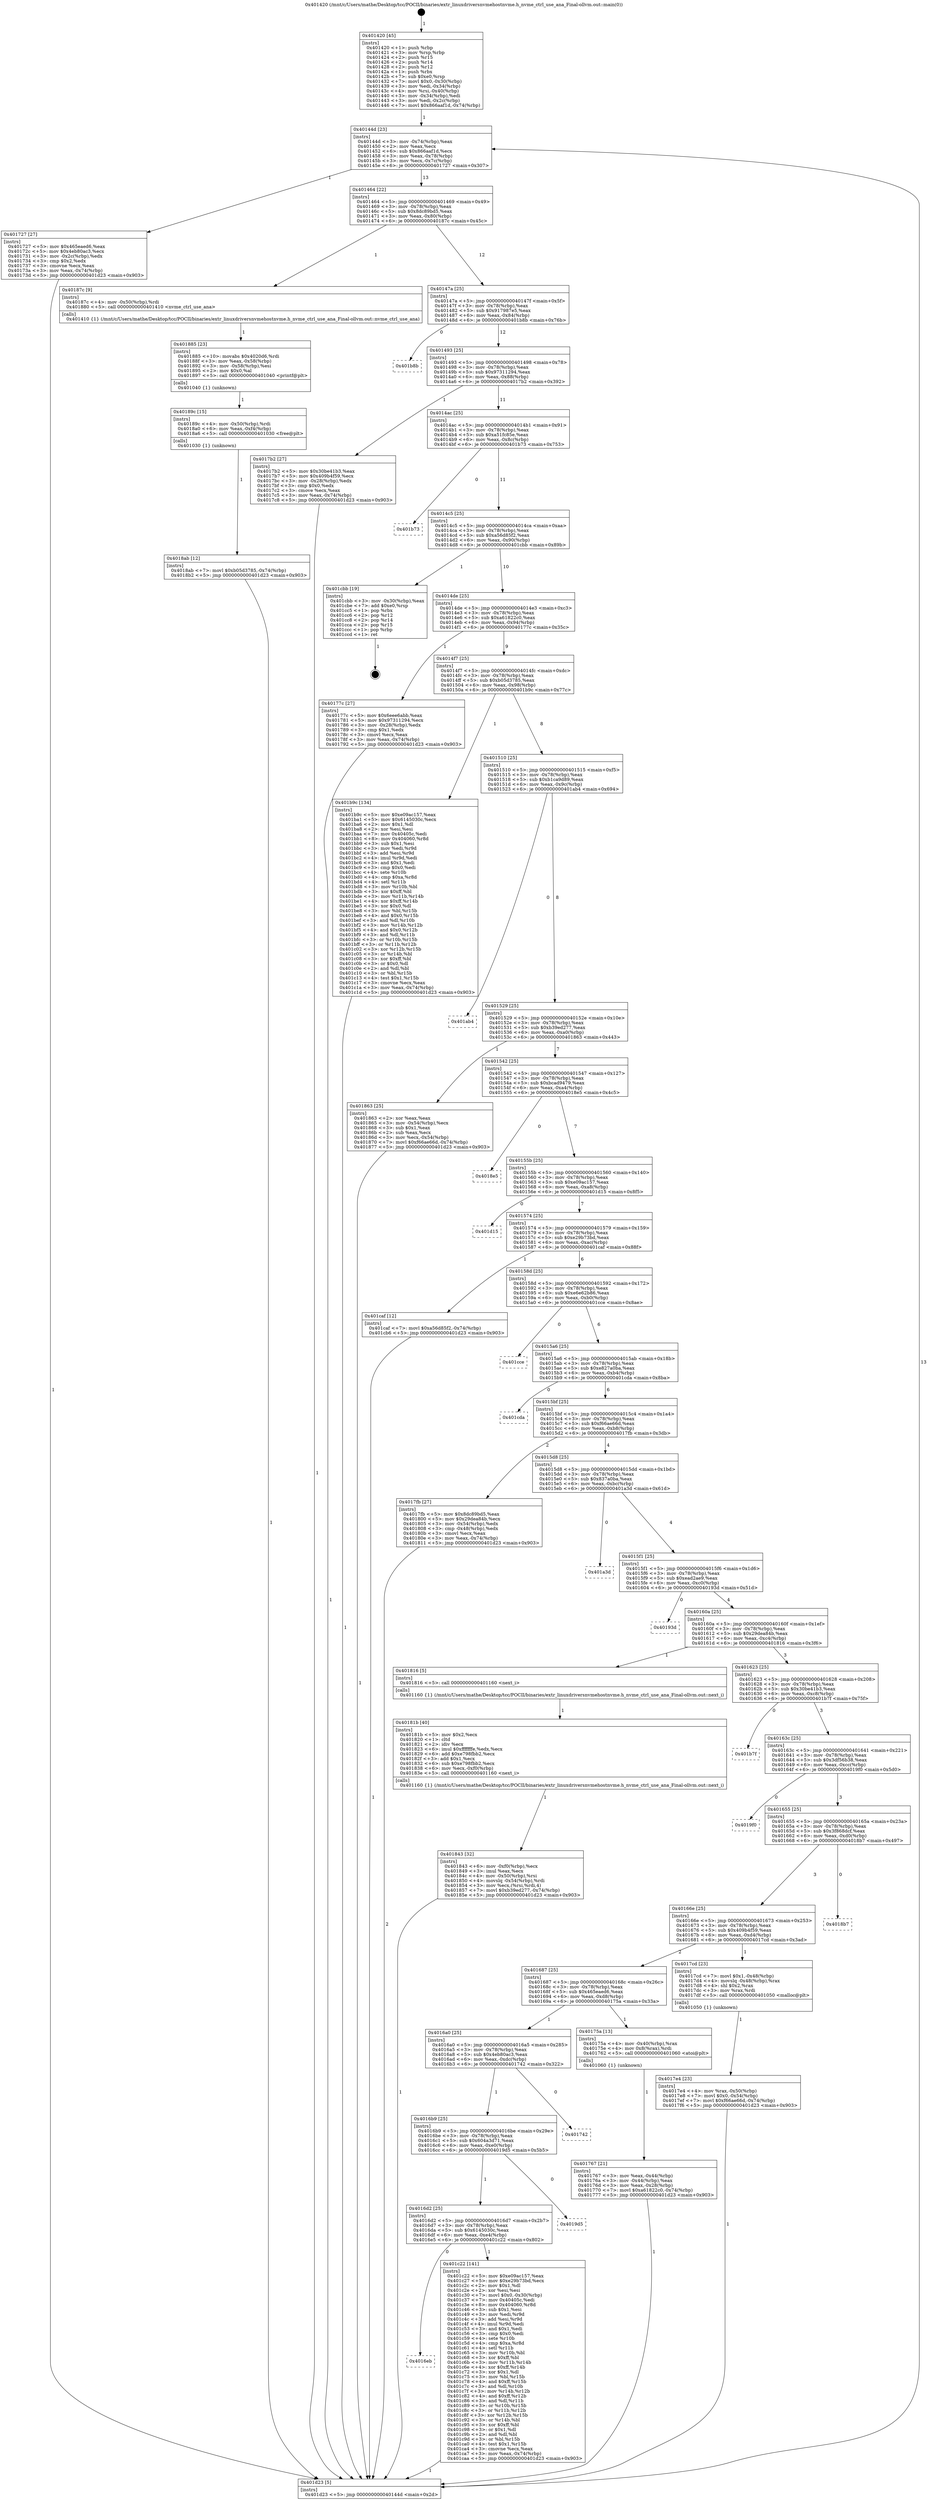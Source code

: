 digraph "0x401420" {
  label = "0x401420 (/mnt/c/Users/mathe/Desktop/tcc/POCII/binaries/extr_linuxdriversnvmehostnvme.h_nvme_ctrl_use_ana_Final-ollvm.out::main(0))"
  labelloc = "t"
  node[shape=record]

  Entry [label="",width=0.3,height=0.3,shape=circle,fillcolor=black,style=filled]
  "0x40144d" [label="{
     0x40144d [23]\l
     | [instrs]\l
     &nbsp;&nbsp;0x40144d \<+3\>: mov -0x74(%rbp),%eax\l
     &nbsp;&nbsp;0x401450 \<+2\>: mov %eax,%ecx\l
     &nbsp;&nbsp;0x401452 \<+6\>: sub $0x866aaf1d,%ecx\l
     &nbsp;&nbsp;0x401458 \<+3\>: mov %eax,-0x78(%rbp)\l
     &nbsp;&nbsp;0x40145b \<+3\>: mov %ecx,-0x7c(%rbp)\l
     &nbsp;&nbsp;0x40145e \<+6\>: je 0000000000401727 \<main+0x307\>\l
  }"]
  "0x401727" [label="{
     0x401727 [27]\l
     | [instrs]\l
     &nbsp;&nbsp;0x401727 \<+5\>: mov $0x465eaed6,%eax\l
     &nbsp;&nbsp;0x40172c \<+5\>: mov $0x4eb80ac3,%ecx\l
     &nbsp;&nbsp;0x401731 \<+3\>: mov -0x2c(%rbp),%edx\l
     &nbsp;&nbsp;0x401734 \<+3\>: cmp $0x2,%edx\l
     &nbsp;&nbsp;0x401737 \<+3\>: cmovne %ecx,%eax\l
     &nbsp;&nbsp;0x40173a \<+3\>: mov %eax,-0x74(%rbp)\l
     &nbsp;&nbsp;0x40173d \<+5\>: jmp 0000000000401d23 \<main+0x903\>\l
  }"]
  "0x401464" [label="{
     0x401464 [22]\l
     | [instrs]\l
     &nbsp;&nbsp;0x401464 \<+5\>: jmp 0000000000401469 \<main+0x49\>\l
     &nbsp;&nbsp;0x401469 \<+3\>: mov -0x78(%rbp),%eax\l
     &nbsp;&nbsp;0x40146c \<+5\>: sub $0x8dc89bd5,%eax\l
     &nbsp;&nbsp;0x401471 \<+3\>: mov %eax,-0x80(%rbp)\l
     &nbsp;&nbsp;0x401474 \<+6\>: je 000000000040187c \<main+0x45c\>\l
  }"]
  "0x401d23" [label="{
     0x401d23 [5]\l
     | [instrs]\l
     &nbsp;&nbsp;0x401d23 \<+5\>: jmp 000000000040144d \<main+0x2d\>\l
  }"]
  "0x401420" [label="{
     0x401420 [45]\l
     | [instrs]\l
     &nbsp;&nbsp;0x401420 \<+1\>: push %rbp\l
     &nbsp;&nbsp;0x401421 \<+3\>: mov %rsp,%rbp\l
     &nbsp;&nbsp;0x401424 \<+2\>: push %r15\l
     &nbsp;&nbsp;0x401426 \<+2\>: push %r14\l
     &nbsp;&nbsp;0x401428 \<+2\>: push %r12\l
     &nbsp;&nbsp;0x40142a \<+1\>: push %rbx\l
     &nbsp;&nbsp;0x40142b \<+7\>: sub $0xe0,%rsp\l
     &nbsp;&nbsp;0x401432 \<+7\>: movl $0x0,-0x30(%rbp)\l
     &nbsp;&nbsp;0x401439 \<+3\>: mov %edi,-0x34(%rbp)\l
     &nbsp;&nbsp;0x40143c \<+4\>: mov %rsi,-0x40(%rbp)\l
     &nbsp;&nbsp;0x401440 \<+3\>: mov -0x34(%rbp),%edi\l
     &nbsp;&nbsp;0x401443 \<+3\>: mov %edi,-0x2c(%rbp)\l
     &nbsp;&nbsp;0x401446 \<+7\>: movl $0x866aaf1d,-0x74(%rbp)\l
  }"]
  Exit [label="",width=0.3,height=0.3,shape=circle,fillcolor=black,style=filled,peripheries=2]
  "0x40187c" [label="{
     0x40187c [9]\l
     | [instrs]\l
     &nbsp;&nbsp;0x40187c \<+4\>: mov -0x50(%rbp),%rdi\l
     &nbsp;&nbsp;0x401880 \<+5\>: call 0000000000401410 \<nvme_ctrl_use_ana\>\l
     | [calls]\l
     &nbsp;&nbsp;0x401410 \{1\} (/mnt/c/Users/mathe/Desktop/tcc/POCII/binaries/extr_linuxdriversnvmehostnvme.h_nvme_ctrl_use_ana_Final-ollvm.out::nvme_ctrl_use_ana)\l
  }"]
  "0x40147a" [label="{
     0x40147a [25]\l
     | [instrs]\l
     &nbsp;&nbsp;0x40147a \<+5\>: jmp 000000000040147f \<main+0x5f\>\l
     &nbsp;&nbsp;0x40147f \<+3\>: mov -0x78(%rbp),%eax\l
     &nbsp;&nbsp;0x401482 \<+5\>: sub $0x917987e5,%eax\l
     &nbsp;&nbsp;0x401487 \<+6\>: mov %eax,-0x84(%rbp)\l
     &nbsp;&nbsp;0x40148d \<+6\>: je 0000000000401b8b \<main+0x76b\>\l
  }"]
  "0x4016eb" [label="{
     0x4016eb\l
  }", style=dashed]
  "0x401b8b" [label="{
     0x401b8b\l
  }", style=dashed]
  "0x401493" [label="{
     0x401493 [25]\l
     | [instrs]\l
     &nbsp;&nbsp;0x401493 \<+5\>: jmp 0000000000401498 \<main+0x78\>\l
     &nbsp;&nbsp;0x401498 \<+3\>: mov -0x78(%rbp),%eax\l
     &nbsp;&nbsp;0x40149b \<+5\>: sub $0x97311294,%eax\l
     &nbsp;&nbsp;0x4014a0 \<+6\>: mov %eax,-0x88(%rbp)\l
     &nbsp;&nbsp;0x4014a6 \<+6\>: je 00000000004017b2 \<main+0x392\>\l
  }"]
  "0x401c22" [label="{
     0x401c22 [141]\l
     | [instrs]\l
     &nbsp;&nbsp;0x401c22 \<+5\>: mov $0xe09ac157,%eax\l
     &nbsp;&nbsp;0x401c27 \<+5\>: mov $0xe29b73bd,%ecx\l
     &nbsp;&nbsp;0x401c2c \<+2\>: mov $0x1,%dl\l
     &nbsp;&nbsp;0x401c2e \<+2\>: xor %esi,%esi\l
     &nbsp;&nbsp;0x401c30 \<+7\>: movl $0x0,-0x30(%rbp)\l
     &nbsp;&nbsp;0x401c37 \<+7\>: mov 0x40405c,%edi\l
     &nbsp;&nbsp;0x401c3e \<+8\>: mov 0x404060,%r8d\l
     &nbsp;&nbsp;0x401c46 \<+3\>: sub $0x1,%esi\l
     &nbsp;&nbsp;0x401c49 \<+3\>: mov %edi,%r9d\l
     &nbsp;&nbsp;0x401c4c \<+3\>: add %esi,%r9d\l
     &nbsp;&nbsp;0x401c4f \<+4\>: imul %r9d,%edi\l
     &nbsp;&nbsp;0x401c53 \<+3\>: and $0x1,%edi\l
     &nbsp;&nbsp;0x401c56 \<+3\>: cmp $0x0,%edi\l
     &nbsp;&nbsp;0x401c59 \<+4\>: sete %r10b\l
     &nbsp;&nbsp;0x401c5d \<+4\>: cmp $0xa,%r8d\l
     &nbsp;&nbsp;0x401c61 \<+4\>: setl %r11b\l
     &nbsp;&nbsp;0x401c65 \<+3\>: mov %r10b,%bl\l
     &nbsp;&nbsp;0x401c68 \<+3\>: xor $0xff,%bl\l
     &nbsp;&nbsp;0x401c6b \<+3\>: mov %r11b,%r14b\l
     &nbsp;&nbsp;0x401c6e \<+4\>: xor $0xff,%r14b\l
     &nbsp;&nbsp;0x401c72 \<+3\>: xor $0x1,%dl\l
     &nbsp;&nbsp;0x401c75 \<+3\>: mov %bl,%r15b\l
     &nbsp;&nbsp;0x401c78 \<+4\>: and $0xff,%r15b\l
     &nbsp;&nbsp;0x401c7c \<+3\>: and %dl,%r10b\l
     &nbsp;&nbsp;0x401c7f \<+3\>: mov %r14b,%r12b\l
     &nbsp;&nbsp;0x401c82 \<+4\>: and $0xff,%r12b\l
     &nbsp;&nbsp;0x401c86 \<+3\>: and %dl,%r11b\l
     &nbsp;&nbsp;0x401c89 \<+3\>: or %r10b,%r15b\l
     &nbsp;&nbsp;0x401c8c \<+3\>: or %r11b,%r12b\l
     &nbsp;&nbsp;0x401c8f \<+3\>: xor %r12b,%r15b\l
     &nbsp;&nbsp;0x401c92 \<+3\>: or %r14b,%bl\l
     &nbsp;&nbsp;0x401c95 \<+3\>: xor $0xff,%bl\l
     &nbsp;&nbsp;0x401c98 \<+3\>: or $0x1,%dl\l
     &nbsp;&nbsp;0x401c9b \<+2\>: and %dl,%bl\l
     &nbsp;&nbsp;0x401c9d \<+3\>: or %bl,%r15b\l
     &nbsp;&nbsp;0x401ca0 \<+4\>: test $0x1,%r15b\l
     &nbsp;&nbsp;0x401ca4 \<+3\>: cmovne %ecx,%eax\l
     &nbsp;&nbsp;0x401ca7 \<+3\>: mov %eax,-0x74(%rbp)\l
     &nbsp;&nbsp;0x401caa \<+5\>: jmp 0000000000401d23 \<main+0x903\>\l
  }"]
  "0x4017b2" [label="{
     0x4017b2 [27]\l
     | [instrs]\l
     &nbsp;&nbsp;0x4017b2 \<+5\>: mov $0x30be41b3,%eax\l
     &nbsp;&nbsp;0x4017b7 \<+5\>: mov $0x409b4f59,%ecx\l
     &nbsp;&nbsp;0x4017bc \<+3\>: mov -0x28(%rbp),%edx\l
     &nbsp;&nbsp;0x4017bf \<+3\>: cmp $0x0,%edx\l
     &nbsp;&nbsp;0x4017c2 \<+3\>: cmove %ecx,%eax\l
     &nbsp;&nbsp;0x4017c5 \<+3\>: mov %eax,-0x74(%rbp)\l
     &nbsp;&nbsp;0x4017c8 \<+5\>: jmp 0000000000401d23 \<main+0x903\>\l
  }"]
  "0x4014ac" [label="{
     0x4014ac [25]\l
     | [instrs]\l
     &nbsp;&nbsp;0x4014ac \<+5\>: jmp 00000000004014b1 \<main+0x91\>\l
     &nbsp;&nbsp;0x4014b1 \<+3\>: mov -0x78(%rbp),%eax\l
     &nbsp;&nbsp;0x4014b4 \<+5\>: sub $0xa51fc85e,%eax\l
     &nbsp;&nbsp;0x4014b9 \<+6\>: mov %eax,-0x8c(%rbp)\l
     &nbsp;&nbsp;0x4014bf \<+6\>: je 0000000000401b73 \<main+0x753\>\l
  }"]
  "0x4016d2" [label="{
     0x4016d2 [25]\l
     | [instrs]\l
     &nbsp;&nbsp;0x4016d2 \<+5\>: jmp 00000000004016d7 \<main+0x2b7\>\l
     &nbsp;&nbsp;0x4016d7 \<+3\>: mov -0x78(%rbp),%eax\l
     &nbsp;&nbsp;0x4016da \<+5\>: sub $0x6145030c,%eax\l
     &nbsp;&nbsp;0x4016df \<+6\>: mov %eax,-0xe4(%rbp)\l
     &nbsp;&nbsp;0x4016e5 \<+6\>: je 0000000000401c22 \<main+0x802\>\l
  }"]
  "0x401b73" [label="{
     0x401b73\l
  }", style=dashed]
  "0x4014c5" [label="{
     0x4014c5 [25]\l
     | [instrs]\l
     &nbsp;&nbsp;0x4014c5 \<+5\>: jmp 00000000004014ca \<main+0xaa\>\l
     &nbsp;&nbsp;0x4014ca \<+3\>: mov -0x78(%rbp),%eax\l
     &nbsp;&nbsp;0x4014cd \<+5\>: sub $0xa56d85f2,%eax\l
     &nbsp;&nbsp;0x4014d2 \<+6\>: mov %eax,-0x90(%rbp)\l
     &nbsp;&nbsp;0x4014d8 \<+6\>: je 0000000000401cbb \<main+0x89b\>\l
  }"]
  "0x4019d5" [label="{
     0x4019d5\l
  }", style=dashed]
  "0x401cbb" [label="{
     0x401cbb [19]\l
     | [instrs]\l
     &nbsp;&nbsp;0x401cbb \<+3\>: mov -0x30(%rbp),%eax\l
     &nbsp;&nbsp;0x401cbe \<+7\>: add $0xe0,%rsp\l
     &nbsp;&nbsp;0x401cc5 \<+1\>: pop %rbx\l
     &nbsp;&nbsp;0x401cc6 \<+2\>: pop %r12\l
     &nbsp;&nbsp;0x401cc8 \<+2\>: pop %r14\l
     &nbsp;&nbsp;0x401cca \<+2\>: pop %r15\l
     &nbsp;&nbsp;0x401ccc \<+1\>: pop %rbp\l
     &nbsp;&nbsp;0x401ccd \<+1\>: ret\l
  }"]
  "0x4014de" [label="{
     0x4014de [25]\l
     | [instrs]\l
     &nbsp;&nbsp;0x4014de \<+5\>: jmp 00000000004014e3 \<main+0xc3\>\l
     &nbsp;&nbsp;0x4014e3 \<+3\>: mov -0x78(%rbp),%eax\l
     &nbsp;&nbsp;0x4014e6 \<+5\>: sub $0xa61822c0,%eax\l
     &nbsp;&nbsp;0x4014eb \<+6\>: mov %eax,-0x94(%rbp)\l
     &nbsp;&nbsp;0x4014f1 \<+6\>: je 000000000040177c \<main+0x35c\>\l
  }"]
  "0x4016b9" [label="{
     0x4016b9 [25]\l
     | [instrs]\l
     &nbsp;&nbsp;0x4016b9 \<+5\>: jmp 00000000004016be \<main+0x29e\>\l
     &nbsp;&nbsp;0x4016be \<+3\>: mov -0x78(%rbp),%eax\l
     &nbsp;&nbsp;0x4016c1 \<+5\>: sub $0x604a3d71,%eax\l
     &nbsp;&nbsp;0x4016c6 \<+6\>: mov %eax,-0xe0(%rbp)\l
     &nbsp;&nbsp;0x4016cc \<+6\>: je 00000000004019d5 \<main+0x5b5\>\l
  }"]
  "0x40177c" [label="{
     0x40177c [27]\l
     | [instrs]\l
     &nbsp;&nbsp;0x40177c \<+5\>: mov $0x6eee6abb,%eax\l
     &nbsp;&nbsp;0x401781 \<+5\>: mov $0x97311294,%ecx\l
     &nbsp;&nbsp;0x401786 \<+3\>: mov -0x28(%rbp),%edx\l
     &nbsp;&nbsp;0x401789 \<+3\>: cmp $0x1,%edx\l
     &nbsp;&nbsp;0x40178c \<+3\>: cmovl %ecx,%eax\l
     &nbsp;&nbsp;0x40178f \<+3\>: mov %eax,-0x74(%rbp)\l
     &nbsp;&nbsp;0x401792 \<+5\>: jmp 0000000000401d23 \<main+0x903\>\l
  }"]
  "0x4014f7" [label="{
     0x4014f7 [25]\l
     | [instrs]\l
     &nbsp;&nbsp;0x4014f7 \<+5\>: jmp 00000000004014fc \<main+0xdc\>\l
     &nbsp;&nbsp;0x4014fc \<+3\>: mov -0x78(%rbp),%eax\l
     &nbsp;&nbsp;0x4014ff \<+5\>: sub $0xb05d3785,%eax\l
     &nbsp;&nbsp;0x401504 \<+6\>: mov %eax,-0x98(%rbp)\l
     &nbsp;&nbsp;0x40150a \<+6\>: je 0000000000401b9c \<main+0x77c\>\l
  }"]
  "0x401742" [label="{
     0x401742\l
  }", style=dashed]
  "0x401b9c" [label="{
     0x401b9c [134]\l
     | [instrs]\l
     &nbsp;&nbsp;0x401b9c \<+5\>: mov $0xe09ac157,%eax\l
     &nbsp;&nbsp;0x401ba1 \<+5\>: mov $0x6145030c,%ecx\l
     &nbsp;&nbsp;0x401ba6 \<+2\>: mov $0x1,%dl\l
     &nbsp;&nbsp;0x401ba8 \<+2\>: xor %esi,%esi\l
     &nbsp;&nbsp;0x401baa \<+7\>: mov 0x40405c,%edi\l
     &nbsp;&nbsp;0x401bb1 \<+8\>: mov 0x404060,%r8d\l
     &nbsp;&nbsp;0x401bb9 \<+3\>: sub $0x1,%esi\l
     &nbsp;&nbsp;0x401bbc \<+3\>: mov %edi,%r9d\l
     &nbsp;&nbsp;0x401bbf \<+3\>: add %esi,%r9d\l
     &nbsp;&nbsp;0x401bc2 \<+4\>: imul %r9d,%edi\l
     &nbsp;&nbsp;0x401bc6 \<+3\>: and $0x1,%edi\l
     &nbsp;&nbsp;0x401bc9 \<+3\>: cmp $0x0,%edi\l
     &nbsp;&nbsp;0x401bcc \<+4\>: sete %r10b\l
     &nbsp;&nbsp;0x401bd0 \<+4\>: cmp $0xa,%r8d\l
     &nbsp;&nbsp;0x401bd4 \<+4\>: setl %r11b\l
     &nbsp;&nbsp;0x401bd8 \<+3\>: mov %r10b,%bl\l
     &nbsp;&nbsp;0x401bdb \<+3\>: xor $0xff,%bl\l
     &nbsp;&nbsp;0x401bde \<+3\>: mov %r11b,%r14b\l
     &nbsp;&nbsp;0x401be1 \<+4\>: xor $0xff,%r14b\l
     &nbsp;&nbsp;0x401be5 \<+3\>: xor $0x0,%dl\l
     &nbsp;&nbsp;0x401be8 \<+3\>: mov %bl,%r15b\l
     &nbsp;&nbsp;0x401beb \<+4\>: and $0x0,%r15b\l
     &nbsp;&nbsp;0x401bef \<+3\>: and %dl,%r10b\l
     &nbsp;&nbsp;0x401bf2 \<+3\>: mov %r14b,%r12b\l
     &nbsp;&nbsp;0x401bf5 \<+4\>: and $0x0,%r12b\l
     &nbsp;&nbsp;0x401bf9 \<+3\>: and %dl,%r11b\l
     &nbsp;&nbsp;0x401bfc \<+3\>: or %r10b,%r15b\l
     &nbsp;&nbsp;0x401bff \<+3\>: or %r11b,%r12b\l
     &nbsp;&nbsp;0x401c02 \<+3\>: xor %r12b,%r15b\l
     &nbsp;&nbsp;0x401c05 \<+3\>: or %r14b,%bl\l
     &nbsp;&nbsp;0x401c08 \<+3\>: xor $0xff,%bl\l
     &nbsp;&nbsp;0x401c0b \<+3\>: or $0x0,%dl\l
     &nbsp;&nbsp;0x401c0e \<+2\>: and %dl,%bl\l
     &nbsp;&nbsp;0x401c10 \<+3\>: or %bl,%r15b\l
     &nbsp;&nbsp;0x401c13 \<+4\>: test $0x1,%r15b\l
     &nbsp;&nbsp;0x401c17 \<+3\>: cmovne %ecx,%eax\l
     &nbsp;&nbsp;0x401c1a \<+3\>: mov %eax,-0x74(%rbp)\l
     &nbsp;&nbsp;0x401c1d \<+5\>: jmp 0000000000401d23 \<main+0x903\>\l
  }"]
  "0x401510" [label="{
     0x401510 [25]\l
     | [instrs]\l
     &nbsp;&nbsp;0x401510 \<+5\>: jmp 0000000000401515 \<main+0xf5\>\l
     &nbsp;&nbsp;0x401515 \<+3\>: mov -0x78(%rbp),%eax\l
     &nbsp;&nbsp;0x401518 \<+5\>: sub $0xb1ca9d89,%eax\l
     &nbsp;&nbsp;0x40151d \<+6\>: mov %eax,-0x9c(%rbp)\l
     &nbsp;&nbsp;0x401523 \<+6\>: je 0000000000401ab4 \<main+0x694\>\l
  }"]
  "0x4018ab" [label="{
     0x4018ab [12]\l
     | [instrs]\l
     &nbsp;&nbsp;0x4018ab \<+7\>: movl $0xb05d3785,-0x74(%rbp)\l
     &nbsp;&nbsp;0x4018b2 \<+5\>: jmp 0000000000401d23 \<main+0x903\>\l
  }"]
  "0x401ab4" [label="{
     0x401ab4\l
  }", style=dashed]
  "0x401529" [label="{
     0x401529 [25]\l
     | [instrs]\l
     &nbsp;&nbsp;0x401529 \<+5\>: jmp 000000000040152e \<main+0x10e\>\l
     &nbsp;&nbsp;0x40152e \<+3\>: mov -0x78(%rbp),%eax\l
     &nbsp;&nbsp;0x401531 \<+5\>: sub $0xb39ed277,%eax\l
     &nbsp;&nbsp;0x401536 \<+6\>: mov %eax,-0xa0(%rbp)\l
     &nbsp;&nbsp;0x40153c \<+6\>: je 0000000000401863 \<main+0x443\>\l
  }"]
  "0x40189c" [label="{
     0x40189c [15]\l
     | [instrs]\l
     &nbsp;&nbsp;0x40189c \<+4\>: mov -0x50(%rbp),%rdi\l
     &nbsp;&nbsp;0x4018a0 \<+6\>: mov %eax,-0xf4(%rbp)\l
     &nbsp;&nbsp;0x4018a6 \<+5\>: call 0000000000401030 \<free@plt\>\l
     | [calls]\l
     &nbsp;&nbsp;0x401030 \{1\} (unknown)\l
  }"]
  "0x401863" [label="{
     0x401863 [25]\l
     | [instrs]\l
     &nbsp;&nbsp;0x401863 \<+2\>: xor %eax,%eax\l
     &nbsp;&nbsp;0x401865 \<+3\>: mov -0x54(%rbp),%ecx\l
     &nbsp;&nbsp;0x401868 \<+3\>: sub $0x1,%eax\l
     &nbsp;&nbsp;0x40186b \<+2\>: sub %eax,%ecx\l
     &nbsp;&nbsp;0x40186d \<+3\>: mov %ecx,-0x54(%rbp)\l
     &nbsp;&nbsp;0x401870 \<+7\>: movl $0xf66ae66d,-0x74(%rbp)\l
     &nbsp;&nbsp;0x401877 \<+5\>: jmp 0000000000401d23 \<main+0x903\>\l
  }"]
  "0x401542" [label="{
     0x401542 [25]\l
     | [instrs]\l
     &nbsp;&nbsp;0x401542 \<+5\>: jmp 0000000000401547 \<main+0x127\>\l
     &nbsp;&nbsp;0x401547 \<+3\>: mov -0x78(%rbp),%eax\l
     &nbsp;&nbsp;0x40154a \<+5\>: sub $0xbcad9479,%eax\l
     &nbsp;&nbsp;0x40154f \<+6\>: mov %eax,-0xa4(%rbp)\l
     &nbsp;&nbsp;0x401555 \<+6\>: je 00000000004018e5 \<main+0x4c5\>\l
  }"]
  "0x401885" [label="{
     0x401885 [23]\l
     | [instrs]\l
     &nbsp;&nbsp;0x401885 \<+10\>: movabs $0x4020d6,%rdi\l
     &nbsp;&nbsp;0x40188f \<+3\>: mov %eax,-0x58(%rbp)\l
     &nbsp;&nbsp;0x401892 \<+3\>: mov -0x58(%rbp),%esi\l
     &nbsp;&nbsp;0x401895 \<+2\>: mov $0x0,%al\l
     &nbsp;&nbsp;0x401897 \<+5\>: call 0000000000401040 \<printf@plt\>\l
     | [calls]\l
     &nbsp;&nbsp;0x401040 \{1\} (unknown)\l
  }"]
  "0x4018e5" [label="{
     0x4018e5\l
  }", style=dashed]
  "0x40155b" [label="{
     0x40155b [25]\l
     | [instrs]\l
     &nbsp;&nbsp;0x40155b \<+5\>: jmp 0000000000401560 \<main+0x140\>\l
     &nbsp;&nbsp;0x401560 \<+3\>: mov -0x78(%rbp),%eax\l
     &nbsp;&nbsp;0x401563 \<+5\>: sub $0xe09ac157,%eax\l
     &nbsp;&nbsp;0x401568 \<+6\>: mov %eax,-0xa8(%rbp)\l
     &nbsp;&nbsp;0x40156e \<+6\>: je 0000000000401d15 \<main+0x8f5\>\l
  }"]
  "0x401843" [label="{
     0x401843 [32]\l
     | [instrs]\l
     &nbsp;&nbsp;0x401843 \<+6\>: mov -0xf0(%rbp),%ecx\l
     &nbsp;&nbsp;0x401849 \<+3\>: imul %eax,%ecx\l
     &nbsp;&nbsp;0x40184c \<+4\>: mov -0x50(%rbp),%rsi\l
     &nbsp;&nbsp;0x401850 \<+4\>: movslq -0x54(%rbp),%rdi\l
     &nbsp;&nbsp;0x401854 \<+3\>: mov %ecx,(%rsi,%rdi,4)\l
     &nbsp;&nbsp;0x401857 \<+7\>: movl $0xb39ed277,-0x74(%rbp)\l
     &nbsp;&nbsp;0x40185e \<+5\>: jmp 0000000000401d23 \<main+0x903\>\l
  }"]
  "0x401d15" [label="{
     0x401d15\l
  }", style=dashed]
  "0x401574" [label="{
     0x401574 [25]\l
     | [instrs]\l
     &nbsp;&nbsp;0x401574 \<+5\>: jmp 0000000000401579 \<main+0x159\>\l
     &nbsp;&nbsp;0x401579 \<+3\>: mov -0x78(%rbp),%eax\l
     &nbsp;&nbsp;0x40157c \<+5\>: sub $0xe29b73bd,%eax\l
     &nbsp;&nbsp;0x401581 \<+6\>: mov %eax,-0xac(%rbp)\l
     &nbsp;&nbsp;0x401587 \<+6\>: je 0000000000401caf \<main+0x88f\>\l
  }"]
  "0x40181b" [label="{
     0x40181b [40]\l
     | [instrs]\l
     &nbsp;&nbsp;0x40181b \<+5\>: mov $0x2,%ecx\l
     &nbsp;&nbsp;0x401820 \<+1\>: cltd\l
     &nbsp;&nbsp;0x401821 \<+2\>: idiv %ecx\l
     &nbsp;&nbsp;0x401823 \<+6\>: imul $0xfffffffe,%edx,%ecx\l
     &nbsp;&nbsp;0x401829 \<+6\>: add $0xe798fbb2,%ecx\l
     &nbsp;&nbsp;0x40182f \<+3\>: add $0x1,%ecx\l
     &nbsp;&nbsp;0x401832 \<+6\>: sub $0xe798fbb2,%ecx\l
     &nbsp;&nbsp;0x401838 \<+6\>: mov %ecx,-0xf0(%rbp)\l
     &nbsp;&nbsp;0x40183e \<+5\>: call 0000000000401160 \<next_i\>\l
     | [calls]\l
     &nbsp;&nbsp;0x401160 \{1\} (/mnt/c/Users/mathe/Desktop/tcc/POCII/binaries/extr_linuxdriversnvmehostnvme.h_nvme_ctrl_use_ana_Final-ollvm.out::next_i)\l
  }"]
  "0x401caf" [label="{
     0x401caf [12]\l
     | [instrs]\l
     &nbsp;&nbsp;0x401caf \<+7\>: movl $0xa56d85f2,-0x74(%rbp)\l
     &nbsp;&nbsp;0x401cb6 \<+5\>: jmp 0000000000401d23 \<main+0x903\>\l
  }"]
  "0x40158d" [label="{
     0x40158d [25]\l
     | [instrs]\l
     &nbsp;&nbsp;0x40158d \<+5\>: jmp 0000000000401592 \<main+0x172\>\l
     &nbsp;&nbsp;0x401592 \<+3\>: mov -0x78(%rbp),%eax\l
     &nbsp;&nbsp;0x401595 \<+5\>: sub $0xe6e62b86,%eax\l
     &nbsp;&nbsp;0x40159a \<+6\>: mov %eax,-0xb0(%rbp)\l
     &nbsp;&nbsp;0x4015a0 \<+6\>: je 0000000000401cce \<main+0x8ae\>\l
  }"]
  "0x4017e4" [label="{
     0x4017e4 [23]\l
     | [instrs]\l
     &nbsp;&nbsp;0x4017e4 \<+4\>: mov %rax,-0x50(%rbp)\l
     &nbsp;&nbsp;0x4017e8 \<+7\>: movl $0x0,-0x54(%rbp)\l
     &nbsp;&nbsp;0x4017ef \<+7\>: movl $0xf66ae66d,-0x74(%rbp)\l
     &nbsp;&nbsp;0x4017f6 \<+5\>: jmp 0000000000401d23 \<main+0x903\>\l
  }"]
  "0x401cce" [label="{
     0x401cce\l
  }", style=dashed]
  "0x4015a6" [label="{
     0x4015a6 [25]\l
     | [instrs]\l
     &nbsp;&nbsp;0x4015a6 \<+5\>: jmp 00000000004015ab \<main+0x18b\>\l
     &nbsp;&nbsp;0x4015ab \<+3\>: mov -0x78(%rbp),%eax\l
     &nbsp;&nbsp;0x4015ae \<+5\>: sub $0xe827a0ba,%eax\l
     &nbsp;&nbsp;0x4015b3 \<+6\>: mov %eax,-0xb4(%rbp)\l
     &nbsp;&nbsp;0x4015b9 \<+6\>: je 0000000000401cda \<main+0x8ba\>\l
  }"]
  "0x401767" [label="{
     0x401767 [21]\l
     | [instrs]\l
     &nbsp;&nbsp;0x401767 \<+3\>: mov %eax,-0x44(%rbp)\l
     &nbsp;&nbsp;0x40176a \<+3\>: mov -0x44(%rbp),%eax\l
     &nbsp;&nbsp;0x40176d \<+3\>: mov %eax,-0x28(%rbp)\l
     &nbsp;&nbsp;0x401770 \<+7\>: movl $0xa61822c0,-0x74(%rbp)\l
     &nbsp;&nbsp;0x401777 \<+5\>: jmp 0000000000401d23 \<main+0x903\>\l
  }"]
  "0x401cda" [label="{
     0x401cda\l
  }", style=dashed]
  "0x4015bf" [label="{
     0x4015bf [25]\l
     | [instrs]\l
     &nbsp;&nbsp;0x4015bf \<+5\>: jmp 00000000004015c4 \<main+0x1a4\>\l
     &nbsp;&nbsp;0x4015c4 \<+3\>: mov -0x78(%rbp),%eax\l
     &nbsp;&nbsp;0x4015c7 \<+5\>: sub $0xf66ae66d,%eax\l
     &nbsp;&nbsp;0x4015cc \<+6\>: mov %eax,-0xb8(%rbp)\l
     &nbsp;&nbsp;0x4015d2 \<+6\>: je 00000000004017fb \<main+0x3db\>\l
  }"]
  "0x4016a0" [label="{
     0x4016a0 [25]\l
     | [instrs]\l
     &nbsp;&nbsp;0x4016a0 \<+5\>: jmp 00000000004016a5 \<main+0x285\>\l
     &nbsp;&nbsp;0x4016a5 \<+3\>: mov -0x78(%rbp),%eax\l
     &nbsp;&nbsp;0x4016a8 \<+5\>: sub $0x4eb80ac3,%eax\l
     &nbsp;&nbsp;0x4016ad \<+6\>: mov %eax,-0xdc(%rbp)\l
     &nbsp;&nbsp;0x4016b3 \<+6\>: je 0000000000401742 \<main+0x322\>\l
  }"]
  "0x4017fb" [label="{
     0x4017fb [27]\l
     | [instrs]\l
     &nbsp;&nbsp;0x4017fb \<+5\>: mov $0x8dc89bd5,%eax\l
     &nbsp;&nbsp;0x401800 \<+5\>: mov $0x29dea84b,%ecx\l
     &nbsp;&nbsp;0x401805 \<+3\>: mov -0x54(%rbp),%edx\l
     &nbsp;&nbsp;0x401808 \<+3\>: cmp -0x48(%rbp),%edx\l
     &nbsp;&nbsp;0x40180b \<+3\>: cmovl %ecx,%eax\l
     &nbsp;&nbsp;0x40180e \<+3\>: mov %eax,-0x74(%rbp)\l
     &nbsp;&nbsp;0x401811 \<+5\>: jmp 0000000000401d23 \<main+0x903\>\l
  }"]
  "0x4015d8" [label="{
     0x4015d8 [25]\l
     | [instrs]\l
     &nbsp;&nbsp;0x4015d8 \<+5\>: jmp 00000000004015dd \<main+0x1bd\>\l
     &nbsp;&nbsp;0x4015dd \<+3\>: mov -0x78(%rbp),%eax\l
     &nbsp;&nbsp;0x4015e0 \<+5\>: sub $0x837a0ba,%eax\l
     &nbsp;&nbsp;0x4015e5 \<+6\>: mov %eax,-0xbc(%rbp)\l
     &nbsp;&nbsp;0x4015eb \<+6\>: je 0000000000401a3d \<main+0x61d\>\l
  }"]
  "0x40175a" [label="{
     0x40175a [13]\l
     | [instrs]\l
     &nbsp;&nbsp;0x40175a \<+4\>: mov -0x40(%rbp),%rax\l
     &nbsp;&nbsp;0x40175e \<+4\>: mov 0x8(%rax),%rdi\l
     &nbsp;&nbsp;0x401762 \<+5\>: call 0000000000401060 \<atoi@plt\>\l
     | [calls]\l
     &nbsp;&nbsp;0x401060 \{1\} (unknown)\l
  }"]
  "0x401a3d" [label="{
     0x401a3d\l
  }", style=dashed]
  "0x4015f1" [label="{
     0x4015f1 [25]\l
     | [instrs]\l
     &nbsp;&nbsp;0x4015f1 \<+5\>: jmp 00000000004015f6 \<main+0x1d6\>\l
     &nbsp;&nbsp;0x4015f6 \<+3\>: mov -0x78(%rbp),%eax\l
     &nbsp;&nbsp;0x4015f9 \<+5\>: sub $0xead2ae9,%eax\l
     &nbsp;&nbsp;0x4015fe \<+6\>: mov %eax,-0xc0(%rbp)\l
     &nbsp;&nbsp;0x401604 \<+6\>: je 000000000040193d \<main+0x51d\>\l
  }"]
  "0x401687" [label="{
     0x401687 [25]\l
     | [instrs]\l
     &nbsp;&nbsp;0x401687 \<+5\>: jmp 000000000040168c \<main+0x26c\>\l
     &nbsp;&nbsp;0x40168c \<+3\>: mov -0x78(%rbp),%eax\l
     &nbsp;&nbsp;0x40168f \<+5\>: sub $0x465eaed6,%eax\l
     &nbsp;&nbsp;0x401694 \<+6\>: mov %eax,-0xd8(%rbp)\l
     &nbsp;&nbsp;0x40169a \<+6\>: je 000000000040175a \<main+0x33a\>\l
  }"]
  "0x40193d" [label="{
     0x40193d\l
  }", style=dashed]
  "0x40160a" [label="{
     0x40160a [25]\l
     | [instrs]\l
     &nbsp;&nbsp;0x40160a \<+5\>: jmp 000000000040160f \<main+0x1ef\>\l
     &nbsp;&nbsp;0x40160f \<+3\>: mov -0x78(%rbp),%eax\l
     &nbsp;&nbsp;0x401612 \<+5\>: sub $0x29dea84b,%eax\l
     &nbsp;&nbsp;0x401617 \<+6\>: mov %eax,-0xc4(%rbp)\l
     &nbsp;&nbsp;0x40161d \<+6\>: je 0000000000401816 \<main+0x3f6\>\l
  }"]
  "0x4017cd" [label="{
     0x4017cd [23]\l
     | [instrs]\l
     &nbsp;&nbsp;0x4017cd \<+7\>: movl $0x1,-0x48(%rbp)\l
     &nbsp;&nbsp;0x4017d4 \<+4\>: movslq -0x48(%rbp),%rax\l
     &nbsp;&nbsp;0x4017d8 \<+4\>: shl $0x2,%rax\l
     &nbsp;&nbsp;0x4017dc \<+3\>: mov %rax,%rdi\l
     &nbsp;&nbsp;0x4017df \<+5\>: call 0000000000401050 \<malloc@plt\>\l
     | [calls]\l
     &nbsp;&nbsp;0x401050 \{1\} (unknown)\l
  }"]
  "0x401816" [label="{
     0x401816 [5]\l
     | [instrs]\l
     &nbsp;&nbsp;0x401816 \<+5\>: call 0000000000401160 \<next_i\>\l
     | [calls]\l
     &nbsp;&nbsp;0x401160 \{1\} (/mnt/c/Users/mathe/Desktop/tcc/POCII/binaries/extr_linuxdriversnvmehostnvme.h_nvme_ctrl_use_ana_Final-ollvm.out::next_i)\l
  }"]
  "0x401623" [label="{
     0x401623 [25]\l
     | [instrs]\l
     &nbsp;&nbsp;0x401623 \<+5\>: jmp 0000000000401628 \<main+0x208\>\l
     &nbsp;&nbsp;0x401628 \<+3\>: mov -0x78(%rbp),%eax\l
     &nbsp;&nbsp;0x40162b \<+5\>: sub $0x30be41b3,%eax\l
     &nbsp;&nbsp;0x401630 \<+6\>: mov %eax,-0xc8(%rbp)\l
     &nbsp;&nbsp;0x401636 \<+6\>: je 0000000000401b7f \<main+0x75f\>\l
  }"]
  "0x40166e" [label="{
     0x40166e [25]\l
     | [instrs]\l
     &nbsp;&nbsp;0x40166e \<+5\>: jmp 0000000000401673 \<main+0x253\>\l
     &nbsp;&nbsp;0x401673 \<+3\>: mov -0x78(%rbp),%eax\l
     &nbsp;&nbsp;0x401676 \<+5\>: sub $0x409b4f59,%eax\l
     &nbsp;&nbsp;0x40167b \<+6\>: mov %eax,-0xd4(%rbp)\l
     &nbsp;&nbsp;0x401681 \<+6\>: je 00000000004017cd \<main+0x3ad\>\l
  }"]
  "0x401b7f" [label="{
     0x401b7f\l
  }", style=dashed]
  "0x40163c" [label="{
     0x40163c [25]\l
     | [instrs]\l
     &nbsp;&nbsp;0x40163c \<+5\>: jmp 0000000000401641 \<main+0x221\>\l
     &nbsp;&nbsp;0x401641 \<+3\>: mov -0x78(%rbp),%eax\l
     &nbsp;&nbsp;0x401644 \<+5\>: sub $0x3df56b38,%eax\l
     &nbsp;&nbsp;0x401649 \<+6\>: mov %eax,-0xcc(%rbp)\l
     &nbsp;&nbsp;0x40164f \<+6\>: je 00000000004019f0 \<main+0x5d0\>\l
  }"]
  "0x4018b7" [label="{
     0x4018b7\l
  }", style=dashed]
  "0x4019f0" [label="{
     0x4019f0\l
  }", style=dashed]
  "0x401655" [label="{
     0x401655 [25]\l
     | [instrs]\l
     &nbsp;&nbsp;0x401655 \<+5\>: jmp 000000000040165a \<main+0x23a\>\l
     &nbsp;&nbsp;0x40165a \<+3\>: mov -0x78(%rbp),%eax\l
     &nbsp;&nbsp;0x40165d \<+5\>: sub $0x3f868dcf,%eax\l
     &nbsp;&nbsp;0x401662 \<+6\>: mov %eax,-0xd0(%rbp)\l
     &nbsp;&nbsp;0x401668 \<+6\>: je 00000000004018b7 \<main+0x497\>\l
  }"]
  Entry -> "0x401420" [label=" 1"]
  "0x40144d" -> "0x401727" [label=" 1"]
  "0x40144d" -> "0x401464" [label=" 13"]
  "0x401727" -> "0x401d23" [label=" 1"]
  "0x401420" -> "0x40144d" [label=" 1"]
  "0x401d23" -> "0x40144d" [label=" 13"]
  "0x401cbb" -> Exit [label=" 1"]
  "0x401464" -> "0x40187c" [label=" 1"]
  "0x401464" -> "0x40147a" [label=" 12"]
  "0x401caf" -> "0x401d23" [label=" 1"]
  "0x40147a" -> "0x401b8b" [label=" 0"]
  "0x40147a" -> "0x401493" [label=" 12"]
  "0x401c22" -> "0x401d23" [label=" 1"]
  "0x401493" -> "0x4017b2" [label=" 1"]
  "0x401493" -> "0x4014ac" [label=" 11"]
  "0x4016d2" -> "0x4016eb" [label=" 0"]
  "0x4014ac" -> "0x401b73" [label=" 0"]
  "0x4014ac" -> "0x4014c5" [label=" 11"]
  "0x4016d2" -> "0x401c22" [label=" 1"]
  "0x4014c5" -> "0x401cbb" [label=" 1"]
  "0x4014c5" -> "0x4014de" [label=" 10"]
  "0x4016b9" -> "0x4016d2" [label=" 1"]
  "0x4014de" -> "0x40177c" [label=" 1"]
  "0x4014de" -> "0x4014f7" [label=" 9"]
  "0x4016b9" -> "0x4019d5" [label=" 0"]
  "0x4014f7" -> "0x401b9c" [label=" 1"]
  "0x4014f7" -> "0x401510" [label=" 8"]
  "0x4016a0" -> "0x4016b9" [label=" 1"]
  "0x401510" -> "0x401ab4" [label=" 0"]
  "0x401510" -> "0x401529" [label=" 8"]
  "0x4016a0" -> "0x401742" [label=" 0"]
  "0x401529" -> "0x401863" [label=" 1"]
  "0x401529" -> "0x401542" [label=" 7"]
  "0x401b9c" -> "0x401d23" [label=" 1"]
  "0x401542" -> "0x4018e5" [label=" 0"]
  "0x401542" -> "0x40155b" [label=" 7"]
  "0x4018ab" -> "0x401d23" [label=" 1"]
  "0x40155b" -> "0x401d15" [label=" 0"]
  "0x40155b" -> "0x401574" [label=" 7"]
  "0x40189c" -> "0x4018ab" [label=" 1"]
  "0x401574" -> "0x401caf" [label=" 1"]
  "0x401574" -> "0x40158d" [label=" 6"]
  "0x401885" -> "0x40189c" [label=" 1"]
  "0x40158d" -> "0x401cce" [label=" 0"]
  "0x40158d" -> "0x4015a6" [label=" 6"]
  "0x40187c" -> "0x401885" [label=" 1"]
  "0x4015a6" -> "0x401cda" [label=" 0"]
  "0x4015a6" -> "0x4015bf" [label=" 6"]
  "0x401863" -> "0x401d23" [label=" 1"]
  "0x4015bf" -> "0x4017fb" [label=" 2"]
  "0x4015bf" -> "0x4015d8" [label=" 4"]
  "0x401843" -> "0x401d23" [label=" 1"]
  "0x4015d8" -> "0x401a3d" [label=" 0"]
  "0x4015d8" -> "0x4015f1" [label=" 4"]
  "0x40181b" -> "0x401843" [label=" 1"]
  "0x4015f1" -> "0x40193d" [label=" 0"]
  "0x4015f1" -> "0x40160a" [label=" 4"]
  "0x4017fb" -> "0x401d23" [label=" 2"]
  "0x40160a" -> "0x401816" [label=" 1"]
  "0x40160a" -> "0x401623" [label=" 3"]
  "0x4017e4" -> "0x401d23" [label=" 1"]
  "0x401623" -> "0x401b7f" [label=" 0"]
  "0x401623" -> "0x40163c" [label=" 3"]
  "0x4017b2" -> "0x401d23" [label=" 1"]
  "0x40163c" -> "0x4019f0" [label=" 0"]
  "0x40163c" -> "0x401655" [label=" 3"]
  "0x40177c" -> "0x401d23" [label=" 1"]
  "0x401655" -> "0x4018b7" [label=" 0"]
  "0x401655" -> "0x40166e" [label=" 3"]
  "0x4017cd" -> "0x4017e4" [label=" 1"]
  "0x40166e" -> "0x4017cd" [label=" 1"]
  "0x40166e" -> "0x401687" [label=" 2"]
  "0x401816" -> "0x40181b" [label=" 1"]
  "0x401687" -> "0x40175a" [label=" 1"]
  "0x401687" -> "0x4016a0" [label=" 1"]
  "0x40175a" -> "0x401767" [label=" 1"]
  "0x401767" -> "0x401d23" [label=" 1"]
}
